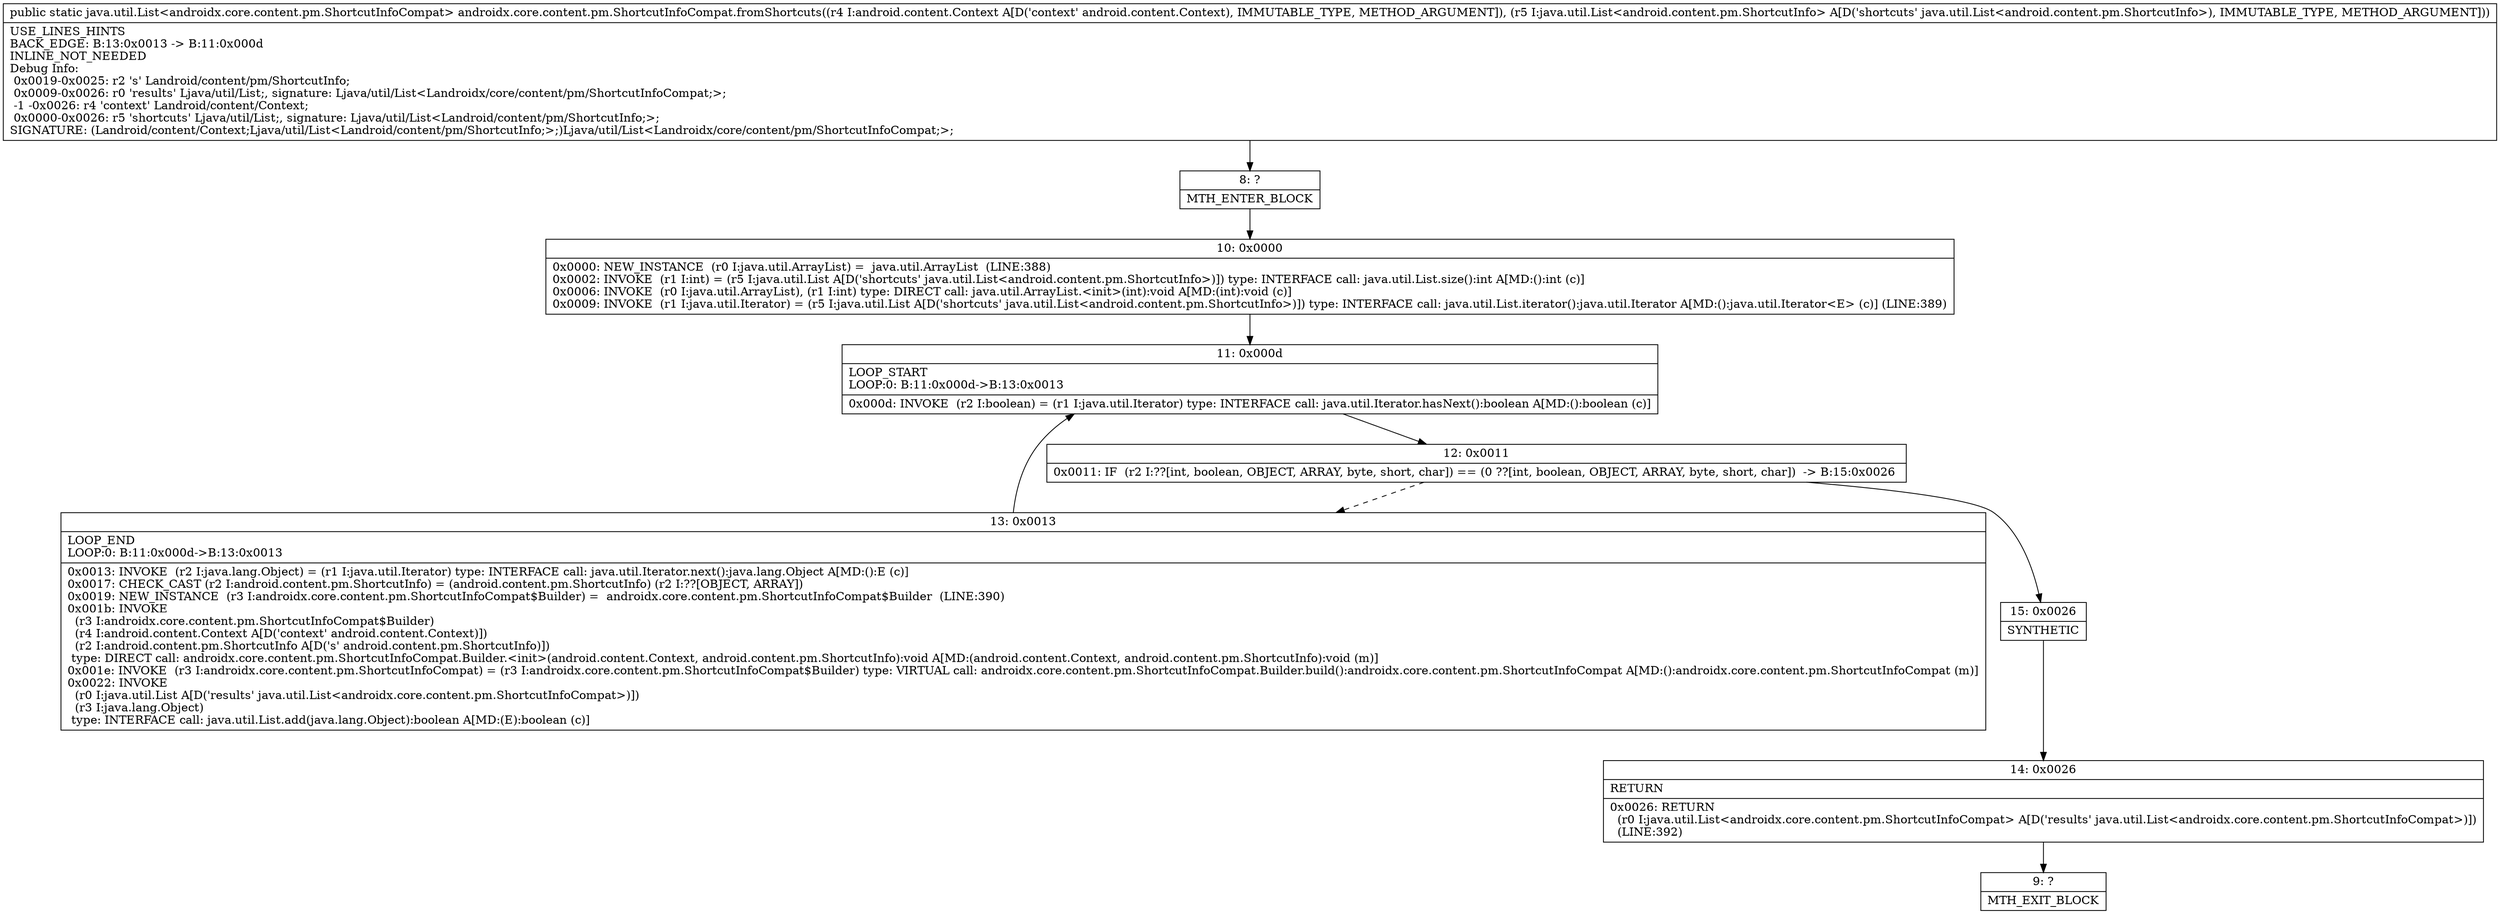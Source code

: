digraph "CFG forandroidx.core.content.pm.ShortcutInfoCompat.fromShortcuts(Landroid\/content\/Context;Ljava\/util\/List;)Ljava\/util\/List;" {
Node_8 [shape=record,label="{8\:\ ?|MTH_ENTER_BLOCK\l}"];
Node_10 [shape=record,label="{10\:\ 0x0000|0x0000: NEW_INSTANCE  (r0 I:java.util.ArrayList) =  java.util.ArrayList  (LINE:388)\l0x0002: INVOKE  (r1 I:int) = (r5 I:java.util.List A[D('shortcuts' java.util.List\<android.content.pm.ShortcutInfo\>)]) type: INTERFACE call: java.util.List.size():int A[MD:():int (c)]\l0x0006: INVOKE  (r0 I:java.util.ArrayList), (r1 I:int) type: DIRECT call: java.util.ArrayList.\<init\>(int):void A[MD:(int):void (c)]\l0x0009: INVOKE  (r1 I:java.util.Iterator) = (r5 I:java.util.List A[D('shortcuts' java.util.List\<android.content.pm.ShortcutInfo\>)]) type: INTERFACE call: java.util.List.iterator():java.util.Iterator A[MD:():java.util.Iterator\<E\> (c)] (LINE:389)\l}"];
Node_11 [shape=record,label="{11\:\ 0x000d|LOOP_START\lLOOP:0: B:11:0x000d\-\>B:13:0x0013\l|0x000d: INVOKE  (r2 I:boolean) = (r1 I:java.util.Iterator) type: INTERFACE call: java.util.Iterator.hasNext():boolean A[MD:():boolean (c)]\l}"];
Node_12 [shape=record,label="{12\:\ 0x0011|0x0011: IF  (r2 I:??[int, boolean, OBJECT, ARRAY, byte, short, char]) == (0 ??[int, boolean, OBJECT, ARRAY, byte, short, char])  \-\> B:15:0x0026 \l}"];
Node_13 [shape=record,label="{13\:\ 0x0013|LOOP_END\lLOOP:0: B:11:0x000d\-\>B:13:0x0013\l|0x0013: INVOKE  (r2 I:java.lang.Object) = (r1 I:java.util.Iterator) type: INTERFACE call: java.util.Iterator.next():java.lang.Object A[MD:():E (c)]\l0x0017: CHECK_CAST (r2 I:android.content.pm.ShortcutInfo) = (android.content.pm.ShortcutInfo) (r2 I:??[OBJECT, ARRAY]) \l0x0019: NEW_INSTANCE  (r3 I:androidx.core.content.pm.ShortcutInfoCompat$Builder) =  androidx.core.content.pm.ShortcutInfoCompat$Builder  (LINE:390)\l0x001b: INVOKE  \l  (r3 I:androidx.core.content.pm.ShortcutInfoCompat$Builder)\l  (r4 I:android.content.Context A[D('context' android.content.Context)])\l  (r2 I:android.content.pm.ShortcutInfo A[D('s' android.content.pm.ShortcutInfo)])\l type: DIRECT call: androidx.core.content.pm.ShortcutInfoCompat.Builder.\<init\>(android.content.Context, android.content.pm.ShortcutInfo):void A[MD:(android.content.Context, android.content.pm.ShortcutInfo):void (m)]\l0x001e: INVOKE  (r3 I:androidx.core.content.pm.ShortcutInfoCompat) = (r3 I:androidx.core.content.pm.ShortcutInfoCompat$Builder) type: VIRTUAL call: androidx.core.content.pm.ShortcutInfoCompat.Builder.build():androidx.core.content.pm.ShortcutInfoCompat A[MD:():androidx.core.content.pm.ShortcutInfoCompat (m)]\l0x0022: INVOKE  \l  (r0 I:java.util.List A[D('results' java.util.List\<androidx.core.content.pm.ShortcutInfoCompat\>)])\l  (r3 I:java.lang.Object)\l type: INTERFACE call: java.util.List.add(java.lang.Object):boolean A[MD:(E):boolean (c)]\l}"];
Node_15 [shape=record,label="{15\:\ 0x0026|SYNTHETIC\l}"];
Node_14 [shape=record,label="{14\:\ 0x0026|RETURN\l|0x0026: RETURN  \l  (r0 I:java.util.List\<androidx.core.content.pm.ShortcutInfoCompat\> A[D('results' java.util.List\<androidx.core.content.pm.ShortcutInfoCompat\>)])\l  (LINE:392)\l}"];
Node_9 [shape=record,label="{9\:\ ?|MTH_EXIT_BLOCK\l}"];
MethodNode[shape=record,label="{public static java.util.List\<androidx.core.content.pm.ShortcutInfoCompat\> androidx.core.content.pm.ShortcutInfoCompat.fromShortcuts((r4 I:android.content.Context A[D('context' android.content.Context), IMMUTABLE_TYPE, METHOD_ARGUMENT]), (r5 I:java.util.List\<android.content.pm.ShortcutInfo\> A[D('shortcuts' java.util.List\<android.content.pm.ShortcutInfo\>), IMMUTABLE_TYPE, METHOD_ARGUMENT]))  | USE_LINES_HINTS\lBACK_EDGE: B:13:0x0013 \-\> B:11:0x000d\lINLINE_NOT_NEEDED\lDebug Info:\l  0x0019\-0x0025: r2 's' Landroid\/content\/pm\/ShortcutInfo;\l  0x0009\-0x0026: r0 'results' Ljava\/util\/List;, signature: Ljava\/util\/List\<Landroidx\/core\/content\/pm\/ShortcutInfoCompat;\>;\l  \-1 \-0x0026: r4 'context' Landroid\/content\/Context;\l  0x0000\-0x0026: r5 'shortcuts' Ljava\/util\/List;, signature: Ljava\/util\/List\<Landroid\/content\/pm\/ShortcutInfo;\>;\lSIGNATURE: (Landroid\/content\/Context;Ljava\/util\/List\<Landroid\/content\/pm\/ShortcutInfo;\>;)Ljava\/util\/List\<Landroidx\/core\/content\/pm\/ShortcutInfoCompat;\>;\l}"];
MethodNode -> Node_8;Node_8 -> Node_10;
Node_10 -> Node_11;
Node_11 -> Node_12;
Node_12 -> Node_13[style=dashed];
Node_12 -> Node_15;
Node_13 -> Node_11;
Node_15 -> Node_14;
Node_14 -> Node_9;
}

